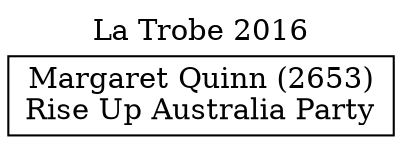// House preference flow
digraph "Margaret Quinn (2653)_La Trobe_2016" {
	graph [label="La Trobe 2016" labelloc=t mclimit=10]
	node [shape=box]
	"Margaret Quinn (2653)" [label="Margaret Quinn (2653)
Rise Up Australia Party"]
}
